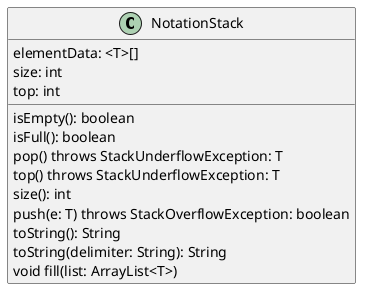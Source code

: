 @startuml



class NotationStack {
elementData: <T>[]
size: int
top: int
isEmpty(): boolean
isFull(): boolean
pop() throws StackUnderflowException: T
top() throws StackUnderflowException: T
size(): int
push(e: T) throws StackOverflowException: boolean
toString(): String
 toString(delimiter: String): String
 void fill(list: ArrayList<T>)
}



@enduml